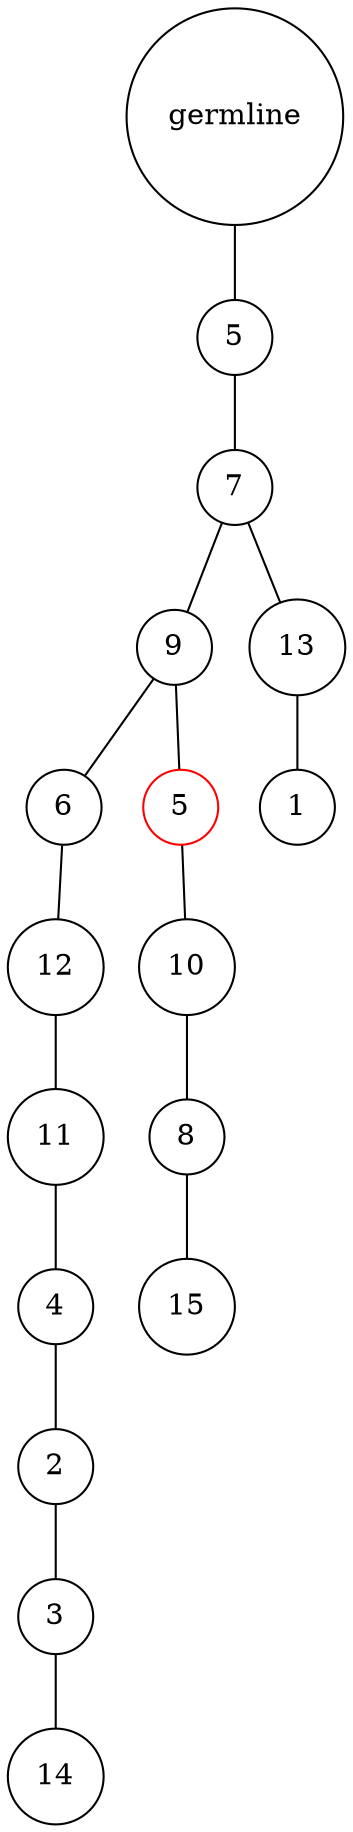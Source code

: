 graph {
	rankdir=UD;
	splines=line;
	node [shape=circle]
	"0x7ff326c6d220" [label="germline"];
	"0x7ff326c6d250" [label="5"];
	"0x7ff326c6d220" -- "0x7ff326c6d250" ;
	"0x7ff326c6d280" [label="7"];
	"0x7ff326c6d250" -- "0x7ff326c6d280" ;
	"0x7ff326c6d2b0" [label="9"];
	"0x7ff326c6d280" -- "0x7ff326c6d2b0" ;
	"0x7ff326c6d2e0" [label="6"];
	"0x7ff326c6d2b0" -- "0x7ff326c6d2e0" ;
	"0x7ff326c6d310" [label="12"];
	"0x7ff326c6d2e0" -- "0x7ff326c6d310" ;
	"0x7ff326c6d340" [label="11"];
	"0x7ff326c6d310" -- "0x7ff326c6d340" ;
	"0x7ff326c6d370" [label="4"];
	"0x7ff326c6d340" -- "0x7ff326c6d370" ;
	"0x7ff326c6d3a0" [label="2"];
	"0x7ff326c6d370" -- "0x7ff326c6d3a0" ;
	"0x7ff326c6d3d0" [label="3"];
	"0x7ff326c6d3a0" -- "0x7ff326c6d3d0" ;
	"0x7ff326c6d400" [label="14"];
	"0x7ff326c6d3d0" -- "0x7ff326c6d400" ;
	"0x7ff326c6d430" [label="5",color="red"];
	"0x7ff326c6d2b0" -- "0x7ff326c6d430" ;
	"0x7ff326c6d460" [label="10"];
	"0x7ff326c6d430" -- "0x7ff326c6d460" ;
	"0x7ff326c6d490" [label="8"];
	"0x7ff326c6d460" -- "0x7ff326c6d490" ;
	"0x7ff326c6d4c0" [label="15"];
	"0x7ff326c6d490" -- "0x7ff326c6d4c0" ;
	"0x7ff326c6d4f0" [label="13"];
	"0x7ff326c6d280" -- "0x7ff326c6d4f0" ;
	"0x7ff326c6d520" [label="1"];
	"0x7ff326c6d4f0" -- "0x7ff326c6d520" ;
}
